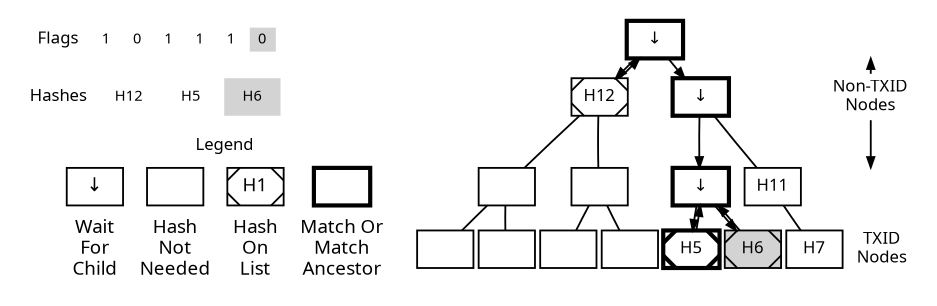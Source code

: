 digraph merkleblock {

//size="6.25,2.22";
size="6.25";
rankdir=BT
nodesep=0.07
splines="false"

edge [ penwidth = 1.75, fontname="Sans" ]
node [ penwidth = 1.75, shape = "box", fontname="Sans", ]
graph [ penwidth = 1.75, fontname="Sans", fontsize = 16 ]

subgraph cluster_flags {
    node [ label = "", width=0.2, height=0.2, fontsize = 14, shape = "none", style = "invis" ];
    graph [ penwidth = 0 ];

    flag8 [ label = "0" ];
    flag7 [ label = "0" ];
    flag6 [ label = "0", style = "filled" ];
    flag5 [ label = "1", style = "" ];
    flag4 [ label = "1", style = "" ];
    flag3 [ label = "1", style = "" ];
    flag2 [ label = "0", style = "" ];
    flag1 [ label = "1", style = "" ];
    flag_label [ label = "Flags", style = "", shape = "none", fontsize = 16 ];
}

subgraph cluster_hashes {
    graph [ penwidth = 0 ];
    node [ shape = "none", style = "invis" ];

    hash4 [ label = "H4" ];
    hash3 [ label = "H6", style = "filled" ];
    hash2 [ label = "H5", style = "" ];
    hash1 [ label = "H12", style = "" ];
    hash_label [ label = "Hashes", style = "", shape = "none", fontsize = 16 ];
}

hash_label -> flag_label [ style = "invis" ];

subgraph cluster_legend {
    node [ label = "", fontsize = 18 ];
    graph [ penwidth = 0 ];
    edge [ style = "invis" ];
    ranksep = 3;


    {
        node [ shape = "none" ];
        matched_filter_label [ label = "Match Or\nMatch\nAncestor" ];
        hash_from_list_label [ label = "Hash\nOn\nList" ];
        hash_computed_label [ label = "Hash\nNot\nNeeded" ];
        waiting_label [ label = "Wait\nFor\nChild" ];
    }

    matched_filter [ penwidth = 4 ];
    hash_from_list [ label = "H1", style = "diagonals" ];
    hash_computed [ label = "" ];
    waiting [ label = "↓" ];

    pre_legend_label [ label = "", style = "invis", width=0, height=0 ];
    legend_label [ label = "", style = "invis", width=0, height=0 ];
    pre_legend_label -> legend_label [ style = "invis" ];



    waiting_label -> waiting;
    hash_from_list_label -> hash_from_list;
    hash_computed_label -> hash_computed;
    matched_filter_label -> matched_filter;

    labelloc = b;
    label = "Legend"

}

legend_label -> hash_label [ style = "invis" ];

subgraph cluster_tree {
    edge [ dir = "none" ];
    node [ label = "", fontsize = 16 ];
    graph [ penwidth = 0 ];

    {
    root_row [ shape = "none" ];
    row1 [ shape = "none", label = "Non-TXID\nNodes" ];
    row2 [ shape = "none", style = "invis", width = 1.2 ];
    txid_row [ label = "TXID\nNodes", shape = "none" ];

    row2 -> row1 [ dir = "back" ];
    row1 -> root_row [ dir = ""];
    txid_row -> row2 [ style = "invis" ];
    }

    G [ label = "H7" ];
    F [ label = "H6", style = "diagonals,filled" ];
    E [ label = "H5", penwidth = 4, style = "diagonals" ];
    D [ label = "" ];
    C [ label = "" ];
    B [ label = "" ];
    A [ label = "" ];

    A -> AB;
    B -> AB;
    C -> CD;
    D -> CD;
    E -> EF [ dir = "back" ];
    F -> EF [ dir = "back" ];
    G -> G2;

    AB [ label = "" ];
    CD [ label = "" ];
    EF [ label = "↓", penwidth = 4 ];
    G2 [ label = "H11" ];

    AB -> A [ constraint = false, style = "invis" ];
    AB -> B [ constraint = false, style = "invis" ];
    CD -> C [ constraint = false, style = "invis" ];
    CD -> D [ constraint = false, style = "invis" ];
    EF -> E [ constraint = false, dir = "back" ];
    EF -> F [ constraint = false, dir = "back" ];
    G2 -> G [ constraint = false, style = "invis" ];

    AB -> ABCD;
    CD -> ABCD;
    EF -> EFG2 [ dir = "back" ];
    G2 -> EFG2;

    ABCD -> AB [ constraint = false, style = "invis" ];
    ABCD -> CD [ constraint = false, style = "invis" ];
    EFG2 -> EF [ constraint = false, style = "invis" ];
    EFG2 -> G2 [ constraint = false, style = "invis" ];

    ABCD [ label = "H12", style = "diagonals" ];
    EFG2 [ label = "↓", penwidth = 4 ];

    ABCD -> ROOT [ dir = "back" ];
    EFG2 -> ROOT [ dir = "back" ];

    ROOT -> ABCD [ constraint = false, dir = "back" ];
    ROOT -> EFG2 [ constraint = false, style = "invis" ];

    ROOT [ label = "↓", penwidth = 4 ];

}

//label = "Parsing A MerkleBlock Message"
}

